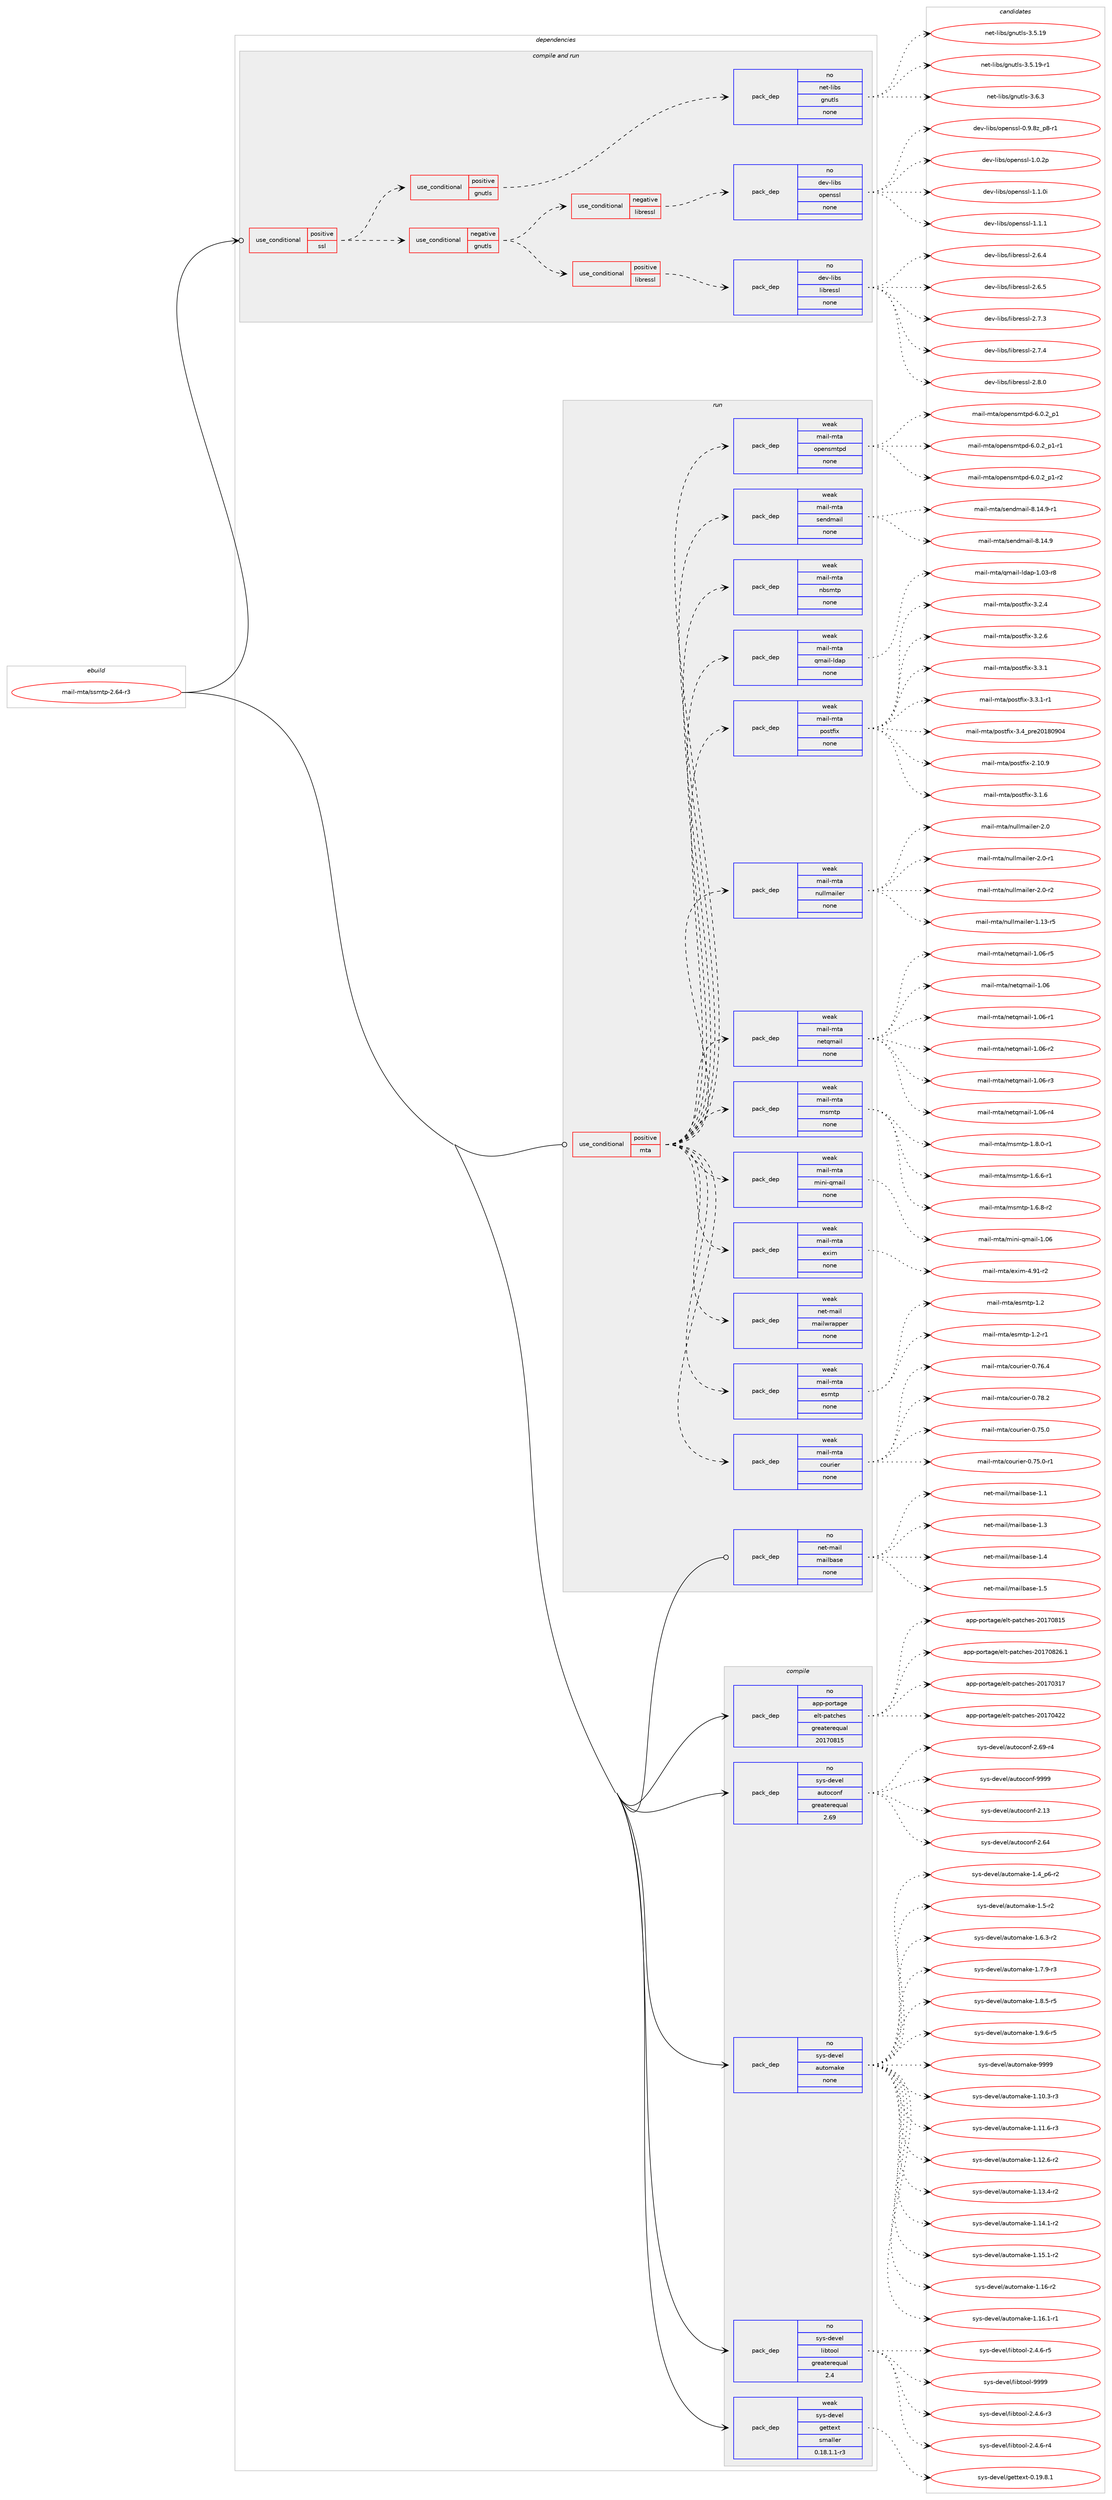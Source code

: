 digraph prolog {

# *************
# Graph options
# *************

newrank=true;
concentrate=true;
compound=true;
graph [rankdir=LR,fontname=Helvetica,fontsize=10,ranksep=1.5];#, ranksep=2.5, nodesep=0.2];
edge  [arrowhead=vee];
node  [fontname=Helvetica,fontsize=10];

# **********
# The ebuild
# **********

subgraph cluster_leftcol {
color=gray;
rank=same;
label=<<i>ebuild</i>>;
id [label="mail-mta/ssmtp-2.64-r3", color=red, width=4, href="../mail-mta/ssmtp-2.64-r3.svg"];
}

# ****************
# The dependencies
# ****************

subgraph cluster_midcol {
color=gray;
label=<<i>dependencies</i>>;
subgraph cluster_compile {
fillcolor="#eeeeee";
style=filled;
label=<<i>compile</i>>;
subgraph pack6516 {
dependency8444 [label=<<TABLE BORDER="0" CELLBORDER="1" CELLSPACING="0" CELLPADDING="4" WIDTH="220"><TR><TD ROWSPAN="6" CELLPADDING="30">pack_dep</TD></TR><TR><TD WIDTH="110">no</TD></TR><TR><TD>app-portage</TD></TR><TR><TD>elt-patches</TD></TR><TR><TD>greaterequal</TD></TR><TR><TD>20170815</TD></TR></TABLE>>, shape=none, color=blue];
}
id:e -> dependency8444:w [weight=20,style="solid",arrowhead="vee"];
subgraph pack6517 {
dependency8445 [label=<<TABLE BORDER="0" CELLBORDER="1" CELLSPACING="0" CELLPADDING="4" WIDTH="220"><TR><TD ROWSPAN="6" CELLPADDING="30">pack_dep</TD></TR><TR><TD WIDTH="110">no</TD></TR><TR><TD>sys-devel</TD></TR><TR><TD>autoconf</TD></TR><TR><TD>greaterequal</TD></TR><TR><TD>2.69</TD></TR></TABLE>>, shape=none, color=blue];
}
id:e -> dependency8445:w [weight=20,style="solid",arrowhead="vee"];
subgraph pack6518 {
dependency8446 [label=<<TABLE BORDER="0" CELLBORDER="1" CELLSPACING="0" CELLPADDING="4" WIDTH="220"><TR><TD ROWSPAN="6" CELLPADDING="30">pack_dep</TD></TR><TR><TD WIDTH="110">no</TD></TR><TR><TD>sys-devel</TD></TR><TR><TD>automake</TD></TR><TR><TD>none</TD></TR><TR><TD></TD></TR></TABLE>>, shape=none, color=blue];
}
id:e -> dependency8446:w [weight=20,style="solid",arrowhead="vee"];
subgraph pack6519 {
dependency8447 [label=<<TABLE BORDER="0" CELLBORDER="1" CELLSPACING="0" CELLPADDING="4" WIDTH="220"><TR><TD ROWSPAN="6" CELLPADDING="30">pack_dep</TD></TR><TR><TD WIDTH="110">no</TD></TR><TR><TD>sys-devel</TD></TR><TR><TD>libtool</TD></TR><TR><TD>greaterequal</TD></TR><TR><TD>2.4</TD></TR></TABLE>>, shape=none, color=blue];
}
id:e -> dependency8447:w [weight=20,style="solid",arrowhead="vee"];
subgraph pack6520 {
dependency8448 [label=<<TABLE BORDER="0" CELLBORDER="1" CELLSPACING="0" CELLPADDING="4" WIDTH="220"><TR><TD ROWSPAN="6" CELLPADDING="30">pack_dep</TD></TR><TR><TD WIDTH="110">weak</TD></TR><TR><TD>sys-devel</TD></TR><TR><TD>gettext</TD></TR><TR><TD>smaller</TD></TR><TR><TD>0.18.1.1-r3</TD></TR></TABLE>>, shape=none, color=blue];
}
id:e -> dependency8448:w [weight=20,style="solid",arrowhead="vee"];
}
subgraph cluster_compileandrun {
fillcolor="#eeeeee";
style=filled;
label=<<i>compile and run</i>>;
subgraph cond1763 {
dependency8449 [label=<<TABLE BORDER="0" CELLBORDER="1" CELLSPACING="0" CELLPADDING="4"><TR><TD ROWSPAN="3" CELLPADDING="10">use_conditional</TD></TR><TR><TD>positive</TD></TR><TR><TD>ssl</TD></TR></TABLE>>, shape=none, color=red];
subgraph cond1764 {
dependency8450 [label=<<TABLE BORDER="0" CELLBORDER="1" CELLSPACING="0" CELLPADDING="4"><TR><TD ROWSPAN="3" CELLPADDING="10">use_conditional</TD></TR><TR><TD>positive</TD></TR><TR><TD>gnutls</TD></TR></TABLE>>, shape=none, color=red];
subgraph pack6521 {
dependency8451 [label=<<TABLE BORDER="0" CELLBORDER="1" CELLSPACING="0" CELLPADDING="4" WIDTH="220"><TR><TD ROWSPAN="6" CELLPADDING="30">pack_dep</TD></TR><TR><TD WIDTH="110">no</TD></TR><TR><TD>net-libs</TD></TR><TR><TD>gnutls</TD></TR><TR><TD>none</TD></TR><TR><TD></TD></TR></TABLE>>, shape=none, color=blue];
}
dependency8450:e -> dependency8451:w [weight=20,style="dashed",arrowhead="vee"];
}
dependency8449:e -> dependency8450:w [weight=20,style="dashed",arrowhead="vee"];
subgraph cond1765 {
dependency8452 [label=<<TABLE BORDER="0" CELLBORDER="1" CELLSPACING="0" CELLPADDING="4"><TR><TD ROWSPAN="3" CELLPADDING="10">use_conditional</TD></TR><TR><TD>negative</TD></TR><TR><TD>gnutls</TD></TR></TABLE>>, shape=none, color=red];
subgraph cond1766 {
dependency8453 [label=<<TABLE BORDER="0" CELLBORDER="1" CELLSPACING="0" CELLPADDING="4"><TR><TD ROWSPAN="3" CELLPADDING="10">use_conditional</TD></TR><TR><TD>negative</TD></TR><TR><TD>libressl</TD></TR></TABLE>>, shape=none, color=red];
subgraph pack6522 {
dependency8454 [label=<<TABLE BORDER="0" CELLBORDER="1" CELLSPACING="0" CELLPADDING="4" WIDTH="220"><TR><TD ROWSPAN="6" CELLPADDING="30">pack_dep</TD></TR><TR><TD WIDTH="110">no</TD></TR><TR><TD>dev-libs</TD></TR><TR><TD>openssl</TD></TR><TR><TD>none</TD></TR><TR><TD></TD></TR></TABLE>>, shape=none, color=blue];
}
dependency8453:e -> dependency8454:w [weight=20,style="dashed",arrowhead="vee"];
}
dependency8452:e -> dependency8453:w [weight=20,style="dashed",arrowhead="vee"];
subgraph cond1767 {
dependency8455 [label=<<TABLE BORDER="0" CELLBORDER="1" CELLSPACING="0" CELLPADDING="4"><TR><TD ROWSPAN="3" CELLPADDING="10">use_conditional</TD></TR><TR><TD>positive</TD></TR><TR><TD>libressl</TD></TR></TABLE>>, shape=none, color=red];
subgraph pack6523 {
dependency8456 [label=<<TABLE BORDER="0" CELLBORDER="1" CELLSPACING="0" CELLPADDING="4" WIDTH="220"><TR><TD ROWSPAN="6" CELLPADDING="30">pack_dep</TD></TR><TR><TD WIDTH="110">no</TD></TR><TR><TD>dev-libs</TD></TR><TR><TD>libressl</TD></TR><TR><TD>none</TD></TR><TR><TD></TD></TR></TABLE>>, shape=none, color=blue];
}
dependency8455:e -> dependency8456:w [weight=20,style="dashed",arrowhead="vee"];
}
dependency8452:e -> dependency8455:w [weight=20,style="dashed",arrowhead="vee"];
}
dependency8449:e -> dependency8452:w [weight=20,style="dashed",arrowhead="vee"];
}
id:e -> dependency8449:w [weight=20,style="solid",arrowhead="odotvee"];
}
subgraph cluster_run {
fillcolor="#eeeeee";
style=filled;
label=<<i>run</i>>;
subgraph cond1768 {
dependency8457 [label=<<TABLE BORDER="0" CELLBORDER="1" CELLSPACING="0" CELLPADDING="4"><TR><TD ROWSPAN="3" CELLPADDING="10">use_conditional</TD></TR><TR><TD>positive</TD></TR><TR><TD>mta</TD></TR></TABLE>>, shape=none, color=red];
subgraph pack6524 {
dependency8458 [label=<<TABLE BORDER="0" CELLBORDER="1" CELLSPACING="0" CELLPADDING="4" WIDTH="220"><TR><TD ROWSPAN="6" CELLPADDING="30">pack_dep</TD></TR><TR><TD WIDTH="110">weak</TD></TR><TR><TD>net-mail</TD></TR><TR><TD>mailwrapper</TD></TR><TR><TD>none</TD></TR><TR><TD></TD></TR></TABLE>>, shape=none, color=blue];
}
dependency8457:e -> dependency8458:w [weight=20,style="dashed",arrowhead="vee"];
subgraph pack6525 {
dependency8459 [label=<<TABLE BORDER="0" CELLBORDER="1" CELLSPACING="0" CELLPADDING="4" WIDTH="220"><TR><TD ROWSPAN="6" CELLPADDING="30">pack_dep</TD></TR><TR><TD WIDTH="110">weak</TD></TR><TR><TD>mail-mta</TD></TR><TR><TD>courier</TD></TR><TR><TD>none</TD></TR><TR><TD></TD></TR></TABLE>>, shape=none, color=blue];
}
dependency8457:e -> dependency8459:w [weight=20,style="dashed",arrowhead="vee"];
subgraph pack6526 {
dependency8460 [label=<<TABLE BORDER="0" CELLBORDER="1" CELLSPACING="0" CELLPADDING="4" WIDTH="220"><TR><TD ROWSPAN="6" CELLPADDING="30">pack_dep</TD></TR><TR><TD WIDTH="110">weak</TD></TR><TR><TD>mail-mta</TD></TR><TR><TD>esmtp</TD></TR><TR><TD>none</TD></TR><TR><TD></TD></TR></TABLE>>, shape=none, color=blue];
}
dependency8457:e -> dependency8460:w [weight=20,style="dashed",arrowhead="vee"];
subgraph pack6527 {
dependency8461 [label=<<TABLE BORDER="0" CELLBORDER="1" CELLSPACING="0" CELLPADDING="4" WIDTH="220"><TR><TD ROWSPAN="6" CELLPADDING="30">pack_dep</TD></TR><TR><TD WIDTH="110">weak</TD></TR><TR><TD>mail-mta</TD></TR><TR><TD>exim</TD></TR><TR><TD>none</TD></TR><TR><TD></TD></TR></TABLE>>, shape=none, color=blue];
}
dependency8457:e -> dependency8461:w [weight=20,style="dashed",arrowhead="vee"];
subgraph pack6528 {
dependency8462 [label=<<TABLE BORDER="0" CELLBORDER="1" CELLSPACING="0" CELLPADDING="4" WIDTH="220"><TR><TD ROWSPAN="6" CELLPADDING="30">pack_dep</TD></TR><TR><TD WIDTH="110">weak</TD></TR><TR><TD>mail-mta</TD></TR><TR><TD>mini-qmail</TD></TR><TR><TD>none</TD></TR><TR><TD></TD></TR></TABLE>>, shape=none, color=blue];
}
dependency8457:e -> dependency8462:w [weight=20,style="dashed",arrowhead="vee"];
subgraph pack6529 {
dependency8463 [label=<<TABLE BORDER="0" CELLBORDER="1" CELLSPACING="0" CELLPADDING="4" WIDTH="220"><TR><TD ROWSPAN="6" CELLPADDING="30">pack_dep</TD></TR><TR><TD WIDTH="110">weak</TD></TR><TR><TD>mail-mta</TD></TR><TR><TD>msmtp</TD></TR><TR><TD>none</TD></TR><TR><TD></TD></TR></TABLE>>, shape=none, color=blue];
}
dependency8457:e -> dependency8463:w [weight=20,style="dashed",arrowhead="vee"];
subgraph pack6530 {
dependency8464 [label=<<TABLE BORDER="0" CELLBORDER="1" CELLSPACING="0" CELLPADDING="4" WIDTH="220"><TR><TD ROWSPAN="6" CELLPADDING="30">pack_dep</TD></TR><TR><TD WIDTH="110">weak</TD></TR><TR><TD>mail-mta</TD></TR><TR><TD>nbsmtp</TD></TR><TR><TD>none</TD></TR><TR><TD></TD></TR></TABLE>>, shape=none, color=blue];
}
dependency8457:e -> dependency8464:w [weight=20,style="dashed",arrowhead="vee"];
subgraph pack6531 {
dependency8465 [label=<<TABLE BORDER="0" CELLBORDER="1" CELLSPACING="0" CELLPADDING="4" WIDTH="220"><TR><TD ROWSPAN="6" CELLPADDING="30">pack_dep</TD></TR><TR><TD WIDTH="110">weak</TD></TR><TR><TD>mail-mta</TD></TR><TR><TD>netqmail</TD></TR><TR><TD>none</TD></TR><TR><TD></TD></TR></TABLE>>, shape=none, color=blue];
}
dependency8457:e -> dependency8465:w [weight=20,style="dashed",arrowhead="vee"];
subgraph pack6532 {
dependency8466 [label=<<TABLE BORDER="0" CELLBORDER="1" CELLSPACING="0" CELLPADDING="4" WIDTH="220"><TR><TD ROWSPAN="6" CELLPADDING="30">pack_dep</TD></TR><TR><TD WIDTH="110">weak</TD></TR><TR><TD>mail-mta</TD></TR><TR><TD>nullmailer</TD></TR><TR><TD>none</TD></TR><TR><TD></TD></TR></TABLE>>, shape=none, color=blue];
}
dependency8457:e -> dependency8466:w [weight=20,style="dashed",arrowhead="vee"];
subgraph pack6533 {
dependency8467 [label=<<TABLE BORDER="0" CELLBORDER="1" CELLSPACING="0" CELLPADDING="4" WIDTH="220"><TR><TD ROWSPAN="6" CELLPADDING="30">pack_dep</TD></TR><TR><TD WIDTH="110">weak</TD></TR><TR><TD>mail-mta</TD></TR><TR><TD>postfix</TD></TR><TR><TD>none</TD></TR><TR><TD></TD></TR></TABLE>>, shape=none, color=blue];
}
dependency8457:e -> dependency8467:w [weight=20,style="dashed",arrowhead="vee"];
subgraph pack6534 {
dependency8468 [label=<<TABLE BORDER="0" CELLBORDER="1" CELLSPACING="0" CELLPADDING="4" WIDTH="220"><TR><TD ROWSPAN="6" CELLPADDING="30">pack_dep</TD></TR><TR><TD WIDTH="110">weak</TD></TR><TR><TD>mail-mta</TD></TR><TR><TD>qmail-ldap</TD></TR><TR><TD>none</TD></TR><TR><TD></TD></TR></TABLE>>, shape=none, color=blue];
}
dependency8457:e -> dependency8468:w [weight=20,style="dashed",arrowhead="vee"];
subgraph pack6535 {
dependency8469 [label=<<TABLE BORDER="0" CELLBORDER="1" CELLSPACING="0" CELLPADDING="4" WIDTH="220"><TR><TD ROWSPAN="6" CELLPADDING="30">pack_dep</TD></TR><TR><TD WIDTH="110">weak</TD></TR><TR><TD>mail-mta</TD></TR><TR><TD>sendmail</TD></TR><TR><TD>none</TD></TR><TR><TD></TD></TR></TABLE>>, shape=none, color=blue];
}
dependency8457:e -> dependency8469:w [weight=20,style="dashed",arrowhead="vee"];
subgraph pack6536 {
dependency8470 [label=<<TABLE BORDER="0" CELLBORDER="1" CELLSPACING="0" CELLPADDING="4" WIDTH="220"><TR><TD ROWSPAN="6" CELLPADDING="30">pack_dep</TD></TR><TR><TD WIDTH="110">weak</TD></TR><TR><TD>mail-mta</TD></TR><TR><TD>opensmtpd</TD></TR><TR><TD>none</TD></TR><TR><TD></TD></TR></TABLE>>, shape=none, color=blue];
}
dependency8457:e -> dependency8470:w [weight=20,style="dashed",arrowhead="vee"];
}
id:e -> dependency8457:w [weight=20,style="solid",arrowhead="odot"];
subgraph pack6537 {
dependency8471 [label=<<TABLE BORDER="0" CELLBORDER="1" CELLSPACING="0" CELLPADDING="4" WIDTH="220"><TR><TD ROWSPAN="6" CELLPADDING="30">pack_dep</TD></TR><TR><TD WIDTH="110">no</TD></TR><TR><TD>net-mail</TD></TR><TR><TD>mailbase</TD></TR><TR><TD>none</TD></TR><TR><TD></TD></TR></TABLE>>, shape=none, color=blue];
}
id:e -> dependency8471:w [weight=20,style="solid",arrowhead="odot"];
}
}

# **************
# The candidates
# **************

subgraph cluster_choices {
rank=same;
color=gray;
label=<<i>candidates</i>>;

subgraph choice6516 {
color=black;
nodesep=1;
choice97112112451121111141169710310147101108116451129711699104101115455048495548514955 [label="app-portage/elt-patches-20170317", color=red, width=4,href="../app-portage/elt-patches-20170317.svg"];
choice97112112451121111141169710310147101108116451129711699104101115455048495548525050 [label="app-portage/elt-patches-20170422", color=red, width=4,href="../app-portage/elt-patches-20170422.svg"];
choice97112112451121111141169710310147101108116451129711699104101115455048495548564953 [label="app-portage/elt-patches-20170815", color=red, width=4,href="../app-portage/elt-patches-20170815.svg"];
choice971121124511211111411697103101471011081164511297116991041011154550484955485650544649 [label="app-portage/elt-patches-20170826.1", color=red, width=4,href="../app-portage/elt-patches-20170826.1.svg"];
dependency8444:e -> choice97112112451121111141169710310147101108116451129711699104101115455048495548514955:w [style=dotted,weight="100"];
dependency8444:e -> choice97112112451121111141169710310147101108116451129711699104101115455048495548525050:w [style=dotted,weight="100"];
dependency8444:e -> choice97112112451121111141169710310147101108116451129711699104101115455048495548564953:w [style=dotted,weight="100"];
dependency8444:e -> choice971121124511211111411697103101471011081164511297116991041011154550484955485650544649:w [style=dotted,weight="100"];
}
subgraph choice6517 {
color=black;
nodesep=1;
choice115121115451001011181011084797117116111991111101024550464951 [label="sys-devel/autoconf-2.13", color=red, width=4,href="../sys-devel/autoconf-2.13.svg"];
choice115121115451001011181011084797117116111991111101024550465452 [label="sys-devel/autoconf-2.64", color=red, width=4,href="../sys-devel/autoconf-2.64.svg"];
choice1151211154510010111810110847971171161119911111010245504654574511452 [label="sys-devel/autoconf-2.69-r4", color=red, width=4,href="../sys-devel/autoconf-2.69-r4.svg"];
choice115121115451001011181011084797117116111991111101024557575757 [label="sys-devel/autoconf-9999", color=red, width=4,href="../sys-devel/autoconf-9999.svg"];
dependency8445:e -> choice115121115451001011181011084797117116111991111101024550464951:w [style=dotted,weight="100"];
dependency8445:e -> choice115121115451001011181011084797117116111991111101024550465452:w [style=dotted,weight="100"];
dependency8445:e -> choice1151211154510010111810110847971171161119911111010245504654574511452:w [style=dotted,weight="100"];
dependency8445:e -> choice115121115451001011181011084797117116111991111101024557575757:w [style=dotted,weight="100"];
}
subgraph choice6518 {
color=black;
nodesep=1;
choice11512111545100101118101108479711711611110997107101454946494846514511451 [label="sys-devel/automake-1.10.3-r3", color=red, width=4,href="../sys-devel/automake-1.10.3-r3.svg"];
choice11512111545100101118101108479711711611110997107101454946494946544511451 [label="sys-devel/automake-1.11.6-r3", color=red, width=4,href="../sys-devel/automake-1.11.6-r3.svg"];
choice11512111545100101118101108479711711611110997107101454946495046544511450 [label="sys-devel/automake-1.12.6-r2", color=red, width=4,href="../sys-devel/automake-1.12.6-r2.svg"];
choice11512111545100101118101108479711711611110997107101454946495146524511450 [label="sys-devel/automake-1.13.4-r2", color=red, width=4,href="../sys-devel/automake-1.13.4-r2.svg"];
choice11512111545100101118101108479711711611110997107101454946495246494511450 [label="sys-devel/automake-1.14.1-r2", color=red, width=4,href="../sys-devel/automake-1.14.1-r2.svg"];
choice11512111545100101118101108479711711611110997107101454946495346494511450 [label="sys-devel/automake-1.15.1-r2", color=red, width=4,href="../sys-devel/automake-1.15.1-r2.svg"];
choice1151211154510010111810110847971171161111099710710145494649544511450 [label="sys-devel/automake-1.16-r2", color=red, width=4,href="../sys-devel/automake-1.16-r2.svg"];
choice11512111545100101118101108479711711611110997107101454946495446494511449 [label="sys-devel/automake-1.16.1-r1", color=red, width=4,href="../sys-devel/automake-1.16.1-r1.svg"];
choice115121115451001011181011084797117116111109971071014549465295112544511450 [label="sys-devel/automake-1.4_p6-r2", color=red, width=4,href="../sys-devel/automake-1.4_p6-r2.svg"];
choice11512111545100101118101108479711711611110997107101454946534511450 [label="sys-devel/automake-1.5-r2", color=red, width=4,href="../sys-devel/automake-1.5-r2.svg"];
choice115121115451001011181011084797117116111109971071014549465446514511450 [label="sys-devel/automake-1.6.3-r2", color=red, width=4,href="../sys-devel/automake-1.6.3-r2.svg"];
choice115121115451001011181011084797117116111109971071014549465546574511451 [label="sys-devel/automake-1.7.9-r3", color=red, width=4,href="../sys-devel/automake-1.7.9-r3.svg"];
choice115121115451001011181011084797117116111109971071014549465646534511453 [label="sys-devel/automake-1.8.5-r5", color=red, width=4,href="../sys-devel/automake-1.8.5-r5.svg"];
choice115121115451001011181011084797117116111109971071014549465746544511453 [label="sys-devel/automake-1.9.6-r5", color=red, width=4,href="../sys-devel/automake-1.9.6-r5.svg"];
choice115121115451001011181011084797117116111109971071014557575757 [label="sys-devel/automake-9999", color=red, width=4,href="../sys-devel/automake-9999.svg"];
dependency8446:e -> choice11512111545100101118101108479711711611110997107101454946494846514511451:w [style=dotted,weight="100"];
dependency8446:e -> choice11512111545100101118101108479711711611110997107101454946494946544511451:w [style=dotted,weight="100"];
dependency8446:e -> choice11512111545100101118101108479711711611110997107101454946495046544511450:w [style=dotted,weight="100"];
dependency8446:e -> choice11512111545100101118101108479711711611110997107101454946495146524511450:w [style=dotted,weight="100"];
dependency8446:e -> choice11512111545100101118101108479711711611110997107101454946495246494511450:w [style=dotted,weight="100"];
dependency8446:e -> choice11512111545100101118101108479711711611110997107101454946495346494511450:w [style=dotted,weight="100"];
dependency8446:e -> choice1151211154510010111810110847971171161111099710710145494649544511450:w [style=dotted,weight="100"];
dependency8446:e -> choice11512111545100101118101108479711711611110997107101454946495446494511449:w [style=dotted,weight="100"];
dependency8446:e -> choice115121115451001011181011084797117116111109971071014549465295112544511450:w [style=dotted,weight="100"];
dependency8446:e -> choice11512111545100101118101108479711711611110997107101454946534511450:w [style=dotted,weight="100"];
dependency8446:e -> choice115121115451001011181011084797117116111109971071014549465446514511450:w [style=dotted,weight="100"];
dependency8446:e -> choice115121115451001011181011084797117116111109971071014549465546574511451:w [style=dotted,weight="100"];
dependency8446:e -> choice115121115451001011181011084797117116111109971071014549465646534511453:w [style=dotted,weight="100"];
dependency8446:e -> choice115121115451001011181011084797117116111109971071014549465746544511453:w [style=dotted,weight="100"];
dependency8446:e -> choice115121115451001011181011084797117116111109971071014557575757:w [style=dotted,weight="100"];
}
subgraph choice6519 {
color=black;
nodesep=1;
choice1151211154510010111810110847108105981161111111084550465246544511451 [label="sys-devel/libtool-2.4.6-r3", color=red, width=4,href="../sys-devel/libtool-2.4.6-r3.svg"];
choice1151211154510010111810110847108105981161111111084550465246544511452 [label="sys-devel/libtool-2.4.6-r4", color=red, width=4,href="../sys-devel/libtool-2.4.6-r4.svg"];
choice1151211154510010111810110847108105981161111111084550465246544511453 [label="sys-devel/libtool-2.4.6-r5", color=red, width=4,href="../sys-devel/libtool-2.4.6-r5.svg"];
choice1151211154510010111810110847108105981161111111084557575757 [label="sys-devel/libtool-9999", color=red, width=4,href="../sys-devel/libtool-9999.svg"];
dependency8447:e -> choice1151211154510010111810110847108105981161111111084550465246544511451:w [style=dotted,weight="100"];
dependency8447:e -> choice1151211154510010111810110847108105981161111111084550465246544511452:w [style=dotted,weight="100"];
dependency8447:e -> choice1151211154510010111810110847108105981161111111084550465246544511453:w [style=dotted,weight="100"];
dependency8447:e -> choice1151211154510010111810110847108105981161111111084557575757:w [style=dotted,weight="100"];
}
subgraph choice6520 {
color=black;
nodesep=1;
choice1151211154510010111810110847103101116116101120116454846495746564649 [label="sys-devel/gettext-0.19.8.1", color=red, width=4,href="../sys-devel/gettext-0.19.8.1.svg"];
dependency8448:e -> choice1151211154510010111810110847103101116116101120116454846495746564649:w [style=dotted,weight="100"];
}
subgraph choice6521 {
color=black;
nodesep=1;
choice11010111645108105981154710311011711610811545514653464957 [label="net-libs/gnutls-3.5.19", color=red, width=4,href="../net-libs/gnutls-3.5.19.svg"];
choice110101116451081059811547103110117116108115455146534649574511449 [label="net-libs/gnutls-3.5.19-r1", color=red, width=4,href="../net-libs/gnutls-3.5.19-r1.svg"];
choice110101116451081059811547103110117116108115455146544651 [label="net-libs/gnutls-3.6.3", color=red, width=4,href="../net-libs/gnutls-3.6.3.svg"];
dependency8451:e -> choice11010111645108105981154710311011711610811545514653464957:w [style=dotted,weight="100"];
dependency8451:e -> choice110101116451081059811547103110117116108115455146534649574511449:w [style=dotted,weight="100"];
dependency8451:e -> choice110101116451081059811547103110117116108115455146544651:w [style=dotted,weight="100"];
}
subgraph choice6522 {
color=black;
nodesep=1;
choice10010111845108105981154711111210111011511510845484657465612295112564511449 [label="dev-libs/openssl-0.9.8z_p8-r1", color=red, width=4,href="../dev-libs/openssl-0.9.8z_p8-r1.svg"];
choice100101118451081059811547111112101110115115108454946484650112 [label="dev-libs/openssl-1.0.2p", color=red, width=4,href="../dev-libs/openssl-1.0.2p.svg"];
choice100101118451081059811547111112101110115115108454946494648105 [label="dev-libs/openssl-1.1.0i", color=red, width=4,href="../dev-libs/openssl-1.1.0i.svg"];
choice100101118451081059811547111112101110115115108454946494649 [label="dev-libs/openssl-1.1.1", color=red, width=4,href="../dev-libs/openssl-1.1.1.svg"];
dependency8454:e -> choice10010111845108105981154711111210111011511510845484657465612295112564511449:w [style=dotted,weight="100"];
dependency8454:e -> choice100101118451081059811547111112101110115115108454946484650112:w [style=dotted,weight="100"];
dependency8454:e -> choice100101118451081059811547111112101110115115108454946494648105:w [style=dotted,weight="100"];
dependency8454:e -> choice100101118451081059811547111112101110115115108454946494649:w [style=dotted,weight="100"];
}
subgraph choice6523 {
color=black;
nodesep=1;
choice10010111845108105981154710810598114101115115108455046544652 [label="dev-libs/libressl-2.6.4", color=red, width=4,href="../dev-libs/libressl-2.6.4.svg"];
choice10010111845108105981154710810598114101115115108455046544653 [label="dev-libs/libressl-2.6.5", color=red, width=4,href="../dev-libs/libressl-2.6.5.svg"];
choice10010111845108105981154710810598114101115115108455046554651 [label="dev-libs/libressl-2.7.3", color=red, width=4,href="../dev-libs/libressl-2.7.3.svg"];
choice10010111845108105981154710810598114101115115108455046554652 [label="dev-libs/libressl-2.7.4", color=red, width=4,href="../dev-libs/libressl-2.7.4.svg"];
choice10010111845108105981154710810598114101115115108455046564648 [label="dev-libs/libressl-2.8.0", color=red, width=4,href="../dev-libs/libressl-2.8.0.svg"];
dependency8456:e -> choice10010111845108105981154710810598114101115115108455046544652:w [style=dotted,weight="100"];
dependency8456:e -> choice10010111845108105981154710810598114101115115108455046544653:w [style=dotted,weight="100"];
dependency8456:e -> choice10010111845108105981154710810598114101115115108455046554651:w [style=dotted,weight="100"];
dependency8456:e -> choice10010111845108105981154710810598114101115115108455046554652:w [style=dotted,weight="100"];
dependency8456:e -> choice10010111845108105981154710810598114101115115108455046564648:w [style=dotted,weight="100"];
}
subgraph choice6524 {
color=black;
nodesep=1;
}
subgraph choice6525 {
color=black;
nodesep=1;
choice109971051084510911697479911111711410510111445484655534648 [label="mail-mta/courier-0.75.0", color=red, width=4,href="../mail-mta/courier-0.75.0.svg"];
choice1099710510845109116974799111117114105101114454846555346484511449 [label="mail-mta/courier-0.75.0-r1", color=red, width=4,href="../mail-mta/courier-0.75.0-r1.svg"];
choice109971051084510911697479911111711410510111445484655544652 [label="mail-mta/courier-0.76.4", color=red, width=4,href="../mail-mta/courier-0.76.4.svg"];
choice109971051084510911697479911111711410510111445484655564650 [label="mail-mta/courier-0.78.2", color=red, width=4,href="../mail-mta/courier-0.78.2.svg"];
dependency8459:e -> choice109971051084510911697479911111711410510111445484655534648:w [style=dotted,weight="100"];
dependency8459:e -> choice1099710510845109116974799111117114105101114454846555346484511449:w [style=dotted,weight="100"];
dependency8459:e -> choice109971051084510911697479911111711410510111445484655544652:w [style=dotted,weight="100"];
dependency8459:e -> choice109971051084510911697479911111711410510111445484655564650:w [style=dotted,weight="100"];
}
subgraph choice6526 {
color=black;
nodesep=1;
choice1099710510845109116974710111510911611245494650 [label="mail-mta/esmtp-1.2", color=red, width=4,href="../mail-mta/esmtp-1.2.svg"];
choice10997105108451091169747101115109116112454946504511449 [label="mail-mta/esmtp-1.2-r1", color=red, width=4,href="../mail-mta/esmtp-1.2-r1.svg"];
dependency8460:e -> choice1099710510845109116974710111510911611245494650:w [style=dotted,weight="100"];
dependency8460:e -> choice10997105108451091169747101115109116112454946504511449:w [style=dotted,weight="100"];
}
subgraph choice6527 {
color=black;
nodesep=1;
choice1099710510845109116974710112010510945524657494511450 [label="mail-mta/exim-4.91-r2", color=red, width=4,href="../mail-mta/exim-4.91-r2.svg"];
dependency8461:e -> choice1099710510845109116974710112010510945524657494511450:w [style=dotted,weight="100"];
}
subgraph choice6528 {
color=black;
nodesep=1;
choice1099710510845109116974710910511010545113109971051084549464854 [label="mail-mta/mini-qmail-1.06", color=red, width=4,href="../mail-mta/mini-qmail-1.06.svg"];
dependency8462:e -> choice1099710510845109116974710910511010545113109971051084549464854:w [style=dotted,weight="100"];
}
subgraph choice6529 {
color=black;
nodesep=1;
choice109971051084510911697471091151091161124549465446544511449 [label="mail-mta/msmtp-1.6.6-r1", color=red, width=4,href="../mail-mta/msmtp-1.6.6-r1.svg"];
choice109971051084510911697471091151091161124549465446564511450 [label="mail-mta/msmtp-1.6.8-r2", color=red, width=4,href="../mail-mta/msmtp-1.6.8-r2.svg"];
choice109971051084510911697471091151091161124549465646484511449 [label="mail-mta/msmtp-1.8.0-r1", color=red, width=4,href="../mail-mta/msmtp-1.8.0-r1.svg"];
dependency8463:e -> choice109971051084510911697471091151091161124549465446544511449:w [style=dotted,weight="100"];
dependency8463:e -> choice109971051084510911697471091151091161124549465446564511450:w [style=dotted,weight="100"];
dependency8463:e -> choice109971051084510911697471091151091161124549465646484511449:w [style=dotted,weight="100"];
}
subgraph choice6530 {
color=black;
nodesep=1;
}
subgraph choice6531 {
color=black;
nodesep=1;
choice10997105108451091169747110101116113109971051084549464854 [label="mail-mta/netqmail-1.06", color=red, width=4,href="../mail-mta/netqmail-1.06.svg"];
choice109971051084510911697471101011161131099710510845494648544511449 [label="mail-mta/netqmail-1.06-r1", color=red, width=4,href="../mail-mta/netqmail-1.06-r1.svg"];
choice109971051084510911697471101011161131099710510845494648544511450 [label="mail-mta/netqmail-1.06-r2", color=red, width=4,href="../mail-mta/netqmail-1.06-r2.svg"];
choice109971051084510911697471101011161131099710510845494648544511451 [label="mail-mta/netqmail-1.06-r3", color=red, width=4,href="../mail-mta/netqmail-1.06-r3.svg"];
choice109971051084510911697471101011161131099710510845494648544511452 [label="mail-mta/netqmail-1.06-r4", color=red, width=4,href="../mail-mta/netqmail-1.06-r4.svg"];
choice109971051084510911697471101011161131099710510845494648544511453 [label="mail-mta/netqmail-1.06-r5", color=red, width=4,href="../mail-mta/netqmail-1.06-r5.svg"];
dependency8465:e -> choice10997105108451091169747110101116113109971051084549464854:w [style=dotted,weight="100"];
dependency8465:e -> choice109971051084510911697471101011161131099710510845494648544511449:w [style=dotted,weight="100"];
dependency8465:e -> choice109971051084510911697471101011161131099710510845494648544511450:w [style=dotted,weight="100"];
dependency8465:e -> choice109971051084510911697471101011161131099710510845494648544511451:w [style=dotted,weight="100"];
dependency8465:e -> choice109971051084510911697471101011161131099710510845494648544511452:w [style=dotted,weight="100"];
dependency8465:e -> choice109971051084510911697471101011161131099710510845494648544511453:w [style=dotted,weight="100"];
}
subgraph choice6532 {
color=black;
nodesep=1;
choice109971051084510911697471101171081081099710510810111445494649514511453 [label="mail-mta/nullmailer-1.13-r5", color=red, width=4,href="../mail-mta/nullmailer-1.13-r5.svg"];
choice109971051084510911697471101171081081099710510810111445504648 [label="mail-mta/nullmailer-2.0", color=red, width=4,href="../mail-mta/nullmailer-2.0.svg"];
choice1099710510845109116974711011710810810997105108101114455046484511449 [label="mail-mta/nullmailer-2.0-r1", color=red, width=4,href="../mail-mta/nullmailer-2.0-r1.svg"];
choice1099710510845109116974711011710810810997105108101114455046484511450 [label="mail-mta/nullmailer-2.0-r2", color=red, width=4,href="../mail-mta/nullmailer-2.0-r2.svg"];
dependency8466:e -> choice109971051084510911697471101171081081099710510810111445494649514511453:w [style=dotted,weight="100"];
dependency8466:e -> choice109971051084510911697471101171081081099710510810111445504648:w [style=dotted,weight="100"];
dependency8466:e -> choice1099710510845109116974711011710810810997105108101114455046484511449:w [style=dotted,weight="100"];
dependency8466:e -> choice1099710510845109116974711011710810810997105108101114455046484511450:w [style=dotted,weight="100"];
}
subgraph choice6533 {
color=black;
nodesep=1;
choice1099710510845109116974711211111511610210512045504649484657 [label="mail-mta/postfix-2.10.9", color=red, width=4,href="../mail-mta/postfix-2.10.9.svg"];
choice10997105108451091169747112111115116102105120455146494654 [label="mail-mta/postfix-3.1.6", color=red, width=4,href="../mail-mta/postfix-3.1.6.svg"];
choice10997105108451091169747112111115116102105120455146504652 [label="mail-mta/postfix-3.2.4", color=red, width=4,href="../mail-mta/postfix-3.2.4.svg"];
choice10997105108451091169747112111115116102105120455146504654 [label="mail-mta/postfix-3.2.6", color=red, width=4,href="../mail-mta/postfix-3.2.6.svg"];
choice10997105108451091169747112111115116102105120455146514649 [label="mail-mta/postfix-3.3.1", color=red, width=4,href="../mail-mta/postfix-3.3.1.svg"];
choice109971051084510911697471121111151161021051204551465146494511449 [label="mail-mta/postfix-3.3.1-r1", color=red, width=4,href="../mail-mta/postfix-3.3.1-r1.svg"];
choice1099710510845109116974711211111511610210512045514652951121141015048495648574852 [label="mail-mta/postfix-3.4_pre20180904", color=red, width=4,href="../mail-mta/postfix-3.4_pre20180904.svg"];
dependency8467:e -> choice1099710510845109116974711211111511610210512045504649484657:w [style=dotted,weight="100"];
dependency8467:e -> choice10997105108451091169747112111115116102105120455146494654:w [style=dotted,weight="100"];
dependency8467:e -> choice10997105108451091169747112111115116102105120455146504652:w [style=dotted,weight="100"];
dependency8467:e -> choice10997105108451091169747112111115116102105120455146504654:w [style=dotted,weight="100"];
dependency8467:e -> choice10997105108451091169747112111115116102105120455146514649:w [style=dotted,weight="100"];
dependency8467:e -> choice109971051084510911697471121111151161021051204551465146494511449:w [style=dotted,weight="100"];
dependency8467:e -> choice1099710510845109116974711211111511610210512045514652951121141015048495648574852:w [style=dotted,weight="100"];
}
subgraph choice6534 {
color=black;
nodesep=1;
choice1099710510845109116974711310997105108451081009711245494648514511456 [label="mail-mta/qmail-ldap-1.03-r8", color=red, width=4,href="../mail-mta/qmail-ldap-1.03-r8.svg"];
dependency8468:e -> choice1099710510845109116974711310997105108451081009711245494648514511456:w [style=dotted,weight="100"];
}
subgraph choice6535 {
color=black;
nodesep=1;
choice109971051084510911697471151011101001099710510845564649524657 [label="mail-mta/sendmail-8.14.9", color=red, width=4,href="../mail-mta/sendmail-8.14.9.svg"];
choice1099710510845109116974711510111010010997105108455646495246574511449 [label="mail-mta/sendmail-8.14.9-r1", color=red, width=4,href="../mail-mta/sendmail-8.14.9-r1.svg"];
dependency8469:e -> choice109971051084510911697471151011101001099710510845564649524657:w [style=dotted,weight="100"];
dependency8469:e -> choice1099710510845109116974711510111010010997105108455646495246574511449:w [style=dotted,weight="100"];
}
subgraph choice6536 {
color=black;
nodesep=1;
choice109971051084510911697471111121011101151091161121004554464846509511249 [label="mail-mta/opensmtpd-6.0.2_p1", color=red, width=4,href="../mail-mta/opensmtpd-6.0.2_p1.svg"];
choice1099710510845109116974711111210111011510911611210045544648465095112494511449 [label="mail-mta/opensmtpd-6.0.2_p1-r1", color=red, width=4,href="../mail-mta/opensmtpd-6.0.2_p1-r1.svg"];
choice1099710510845109116974711111210111011510911611210045544648465095112494511450 [label="mail-mta/opensmtpd-6.0.2_p1-r2", color=red, width=4,href="../mail-mta/opensmtpd-6.0.2_p1-r2.svg"];
dependency8470:e -> choice109971051084510911697471111121011101151091161121004554464846509511249:w [style=dotted,weight="100"];
dependency8470:e -> choice1099710510845109116974711111210111011510911611210045544648465095112494511449:w [style=dotted,weight="100"];
dependency8470:e -> choice1099710510845109116974711111210111011510911611210045544648465095112494511450:w [style=dotted,weight="100"];
}
subgraph choice6537 {
color=black;
nodesep=1;
choice11010111645109971051084710997105108989711510145494649 [label="net-mail/mailbase-1.1", color=red, width=4,href="../net-mail/mailbase-1.1.svg"];
choice11010111645109971051084710997105108989711510145494651 [label="net-mail/mailbase-1.3", color=red, width=4,href="../net-mail/mailbase-1.3.svg"];
choice11010111645109971051084710997105108989711510145494652 [label="net-mail/mailbase-1.4", color=red, width=4,href="../net-mail/mailbase-1.4.svg"];
choice11010111645109971051084710997105108989711510145494653 [label="net-mail/mailbase-1.5", color=red, width=4,href="../net-mail/mailbase-1.5.svg"];
dependency8471:e -> choice11010111645109971051084710997105108989711510145494649:w [style=dotted,weight="100"];
dependency8471:e -> choice11010111645109971051084710997105108989711510145494651:w [style=dotted,weight="100"];
dependency8471:e -> choice11010111645109971051084710997105108989711510145494652:w [style=dotted,weight="100"];
dependency8471:e -> choice11010111645109971051084710997105108989711510145494653:w [style=dotted,weight="100"];
}
}

}
